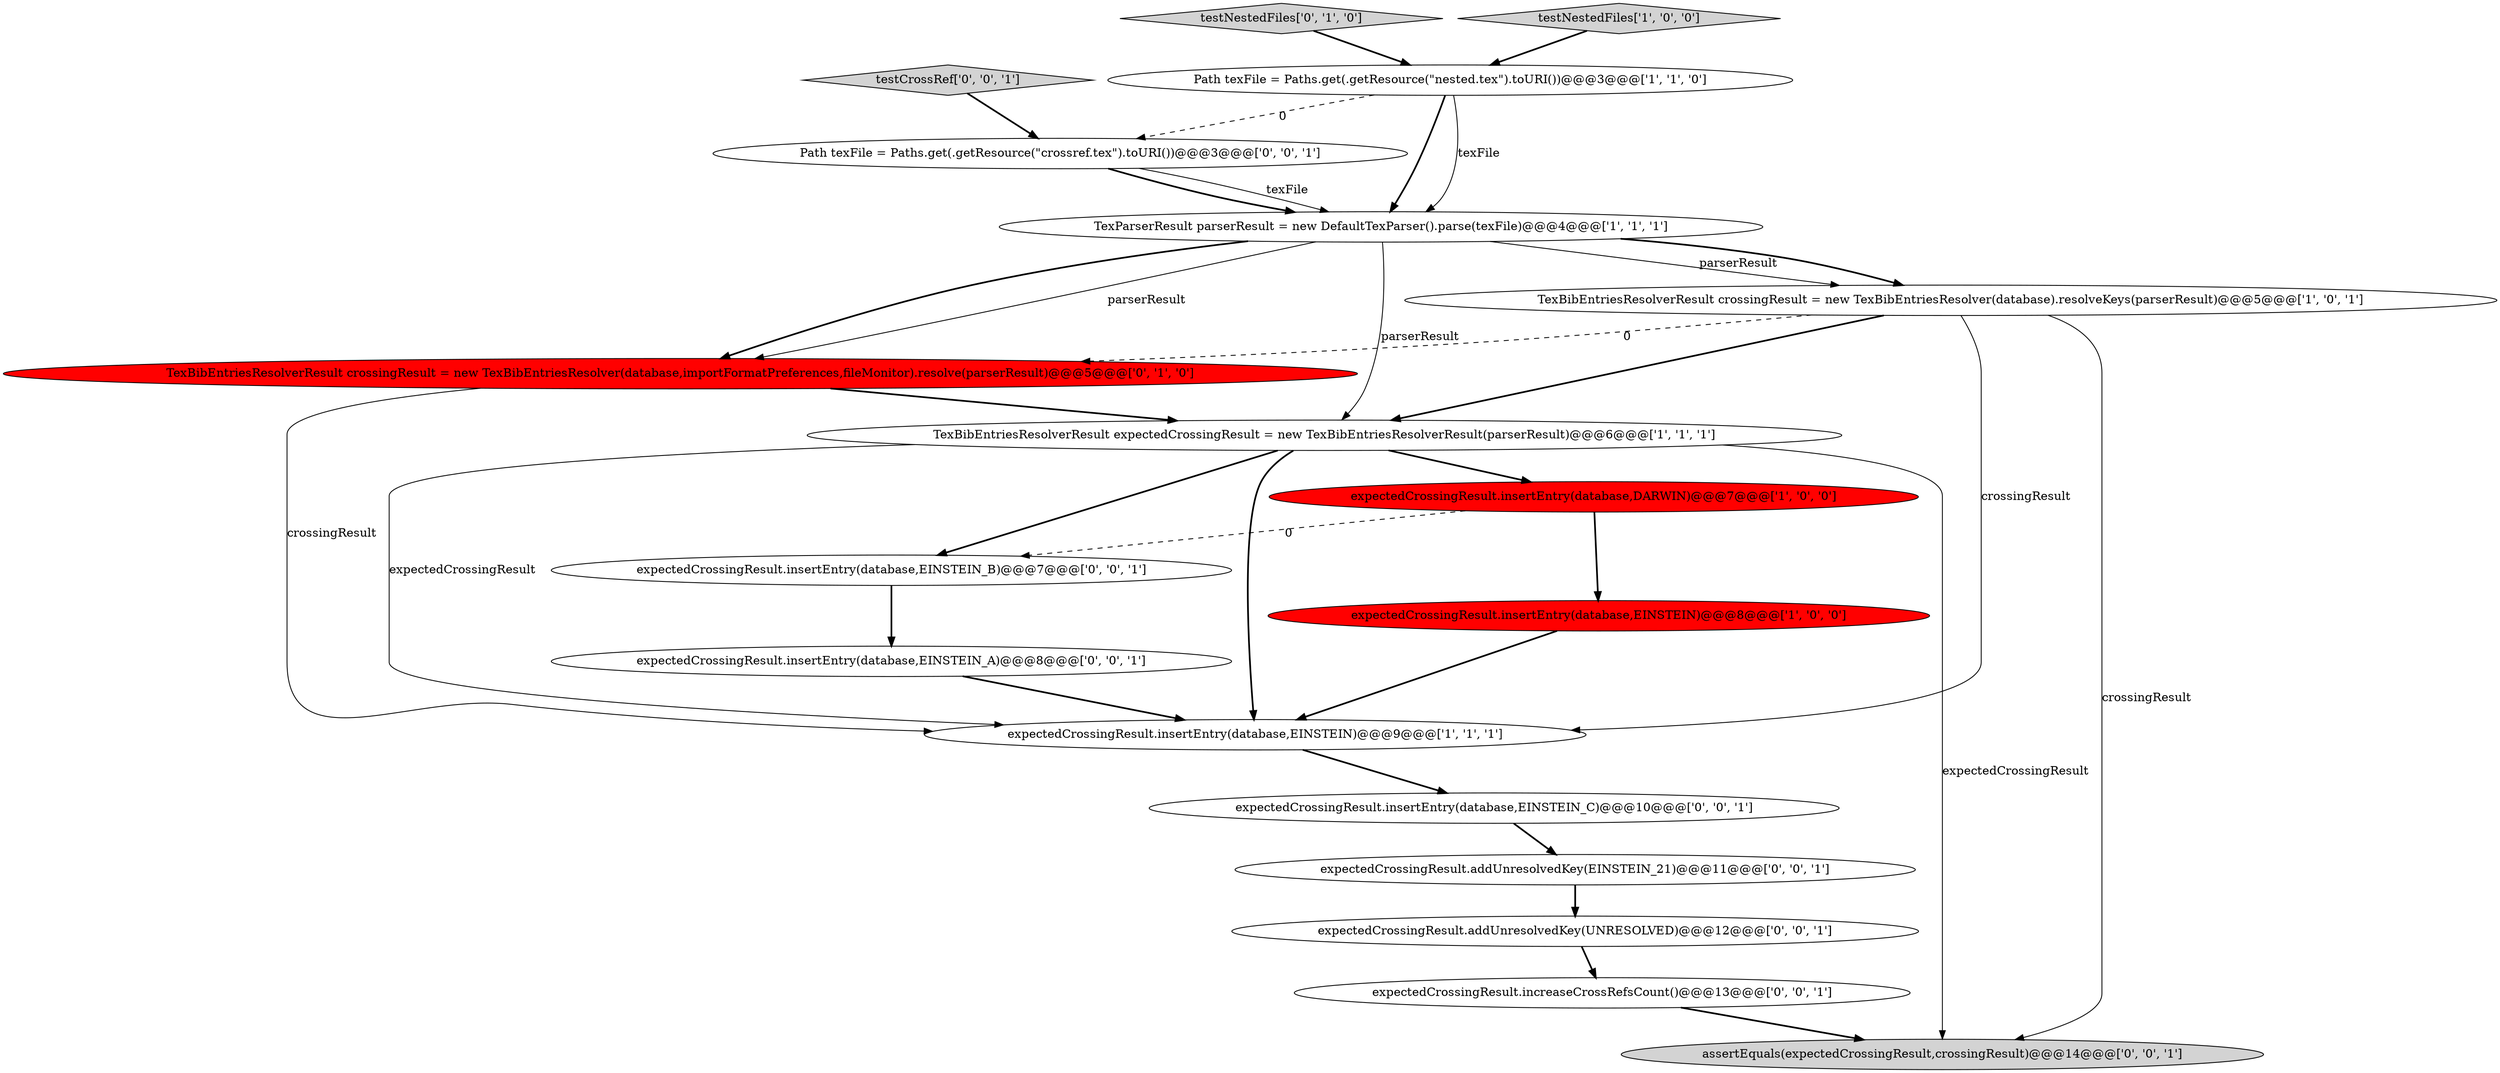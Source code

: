 digraph {
9 [style = filled, label = "TexBibEntriesResolverResult crossingResult = new TexBibEntriesResolver(database,importFormatPreferences,fileMonitor).resolve(parserResult)@@@5@@@['0', '1', '0']", fillcolor = red, shape = ellipse image = "AAA1AAABBB2BBB"];
1 [style = filled, label = "TexParserResult parserResult = new DefaultTexParser().parse(texFile)@@@4@@@['1', '1', '1']", fillcolor = white, shape = ellipse image = "AAA0AAABBB1BBB"];
7 [style = filled, label = "expectedCrossingResult.insertEntry(database,EINSTEIN)@@@9@@@['1', '1', '1']", fillcolor = white, shape = ellipse image = "AAA0AAABBB1BBB"];
8 [style = filled, label = "testNestedFiles['0', '1', '0']", fillcolor = lightgray, shape = diamond image = "AAA0AAABBB2BBB"];
16 [style = filled, label = "expectedCrossingResult.insertEntry(database,EINSTEIN_A)@@@8@@@['0', '0', '1']", fillcolor = white, shape = ellipse image = "AAA0AAABBB3BBB"];
4 [style = filled, label = "expectedCrossingResult.insertEntry(database,EINSTEIN)@@@8@@@['1', '0', '0']", fillcolor = red, shape = ellipse image = "AAA1AAABBB1BBB"];
11 [style = filled, label = "expectedCrossingResult.insertEntry(database,EINSTEIN_B)@@@7@@@['0', '0', '1']", fillcolor = white, shape = ellipse image = "AAA0AAABBB3BBB"];
15 [style = filled, label = "assertEquals(expectedCrossingResult,crossingResult)@@@14@@@['0', '0', '1']", fillcolor = lightgray, shape = ellipse image = "AAA0AAABBB3BBB"];
18 [style = filled, label = "expectedCrossingResult.addUnresolvedKey(UNRESOLVED)@@@12@@@['0', '0', '1']", fillcolor = white, shape = ellipse image = "AAA0AAABBB3BBB"];
13 [style = filled, label = "expectedCrossingResult.increaseCrossRefsCount()@@@13@@@['0', '0', '1']", fillcolor = white, shape = ellipse image = "AAA0AAABBB3BBB"];
0 [style = filled, label = "Path texFile = Paths.get(.getResource(\"nested.tex\").toURI())@@@3@@@['1', '1', '0']", fillcolor = white, shape = ellipse image = "AAA0AAABBB1BBB"];
12 [style = filled, label = "Path texFile = Paths.get(.getResource(\"crossref.tex\").toURI())@@@3@@@['0', '0', '1']", fillcolor = white, shape = ellipse image = "AAA0AAABBB3BBB"];
5 [style = filled, label = "expectedCrossingResult.insertEntry(database,DARWIN)@@@7@@@['1', '0', '0']", fillcolor = red, shape = ellipse image = "AAA1AAABBB1BBB"];
17 [style = filled, label = "testCrossRef['0', '0', '1']", fillcolor = lightgray, shape = diamond image = "AAA0AAABBB3BBB"];
3 [style = filled, label = "TexBibEntriesResolverResult expectedCrossingResult = new TexBibEntriesResolverResult(parserResult)@@@6@@@['1', '1', '1']", fillcolor = white, shape = ellipse image = "AAA0AAABBB1BBB"];
2 [style = filled, label = "testNestedFiles['1', '0', '0']", fillcolor = lightgray, shape = diamond image = "AAA0AAABBB1BBB"];
14 [style = filled, label = "expectedCrossingResult.insertEntry(database,EINSTEIN_C)@@@10@@@['0', '0', '1']", fillcolor = white, shape = ellipse image = "AAA0AAABBB3BBB"];
6 [style = filled, label = "TexBibEntriesResolverResult crossingResult = new TexBibEntriesResolver(database).resolveKeys(parserResult)@@@5@@@['1', '0', '1']", fillcolor = white, shape = ellipse image = "AAA0AAABBB1BBB"];
10 [style = filled, label = "expectedCrossingResult.addUnresolvedKey(EINSTEIN_21)@@@11@@@['0', '0', '1']", fillcolor = white, shape = ellipse image = "AAA0AAABBB3BBB"];
11->16 [style = bold, label=""];
6->3 [style = bold, label=""];
10->18 [style = bold, label=""];
9->7 [style = solid, label="crossingResult"];
3->15 [style = solid, label="expectedCrossingResult"];
12->1 [style = solid, label="texFile"];
6->9 [style = dashed, label="0"];
16->7 [style = bold, label=""];
3->11 [style = bold, label=""];
0->1 [style = solid, label="texFile"];
14->10 [style = bold, label=""];
1->9 [style = solid, label="parserResult"];
6->15 [style = solid, label="crossingResult"];
0->12 [style = dashed, label="0"];
12->1 [style = bold, label=""];
4->7 [style = bold, label=""];
1->9 [style = bold, label=""];
7->14 [style = bold, label=""];
8->0 [style = bold, label=""];
1->6 [style = solid, label="parserResult"];
3->5 [style = bold, label=""];
2->0 [style = bold, label=""];
1->6 [style = bold, label=""];
17->12 [style = bold, label=""];
5->11 [style = dashed, label="0"];
3->7 [style = bold, label=""];
3->7 [style = solid, label="expectedCrossingResult"];
0->1 [style = bold, label=""];
6->7 [style = solid, label="crossingResult"];
5->4 [style = bold, label=""];
18->13 [style = bold, label=""];
9->3 [style = bold, label=""];
13->15 [style = bold, label=""];
1->3 [style = solid, label="parserResult"];
}
